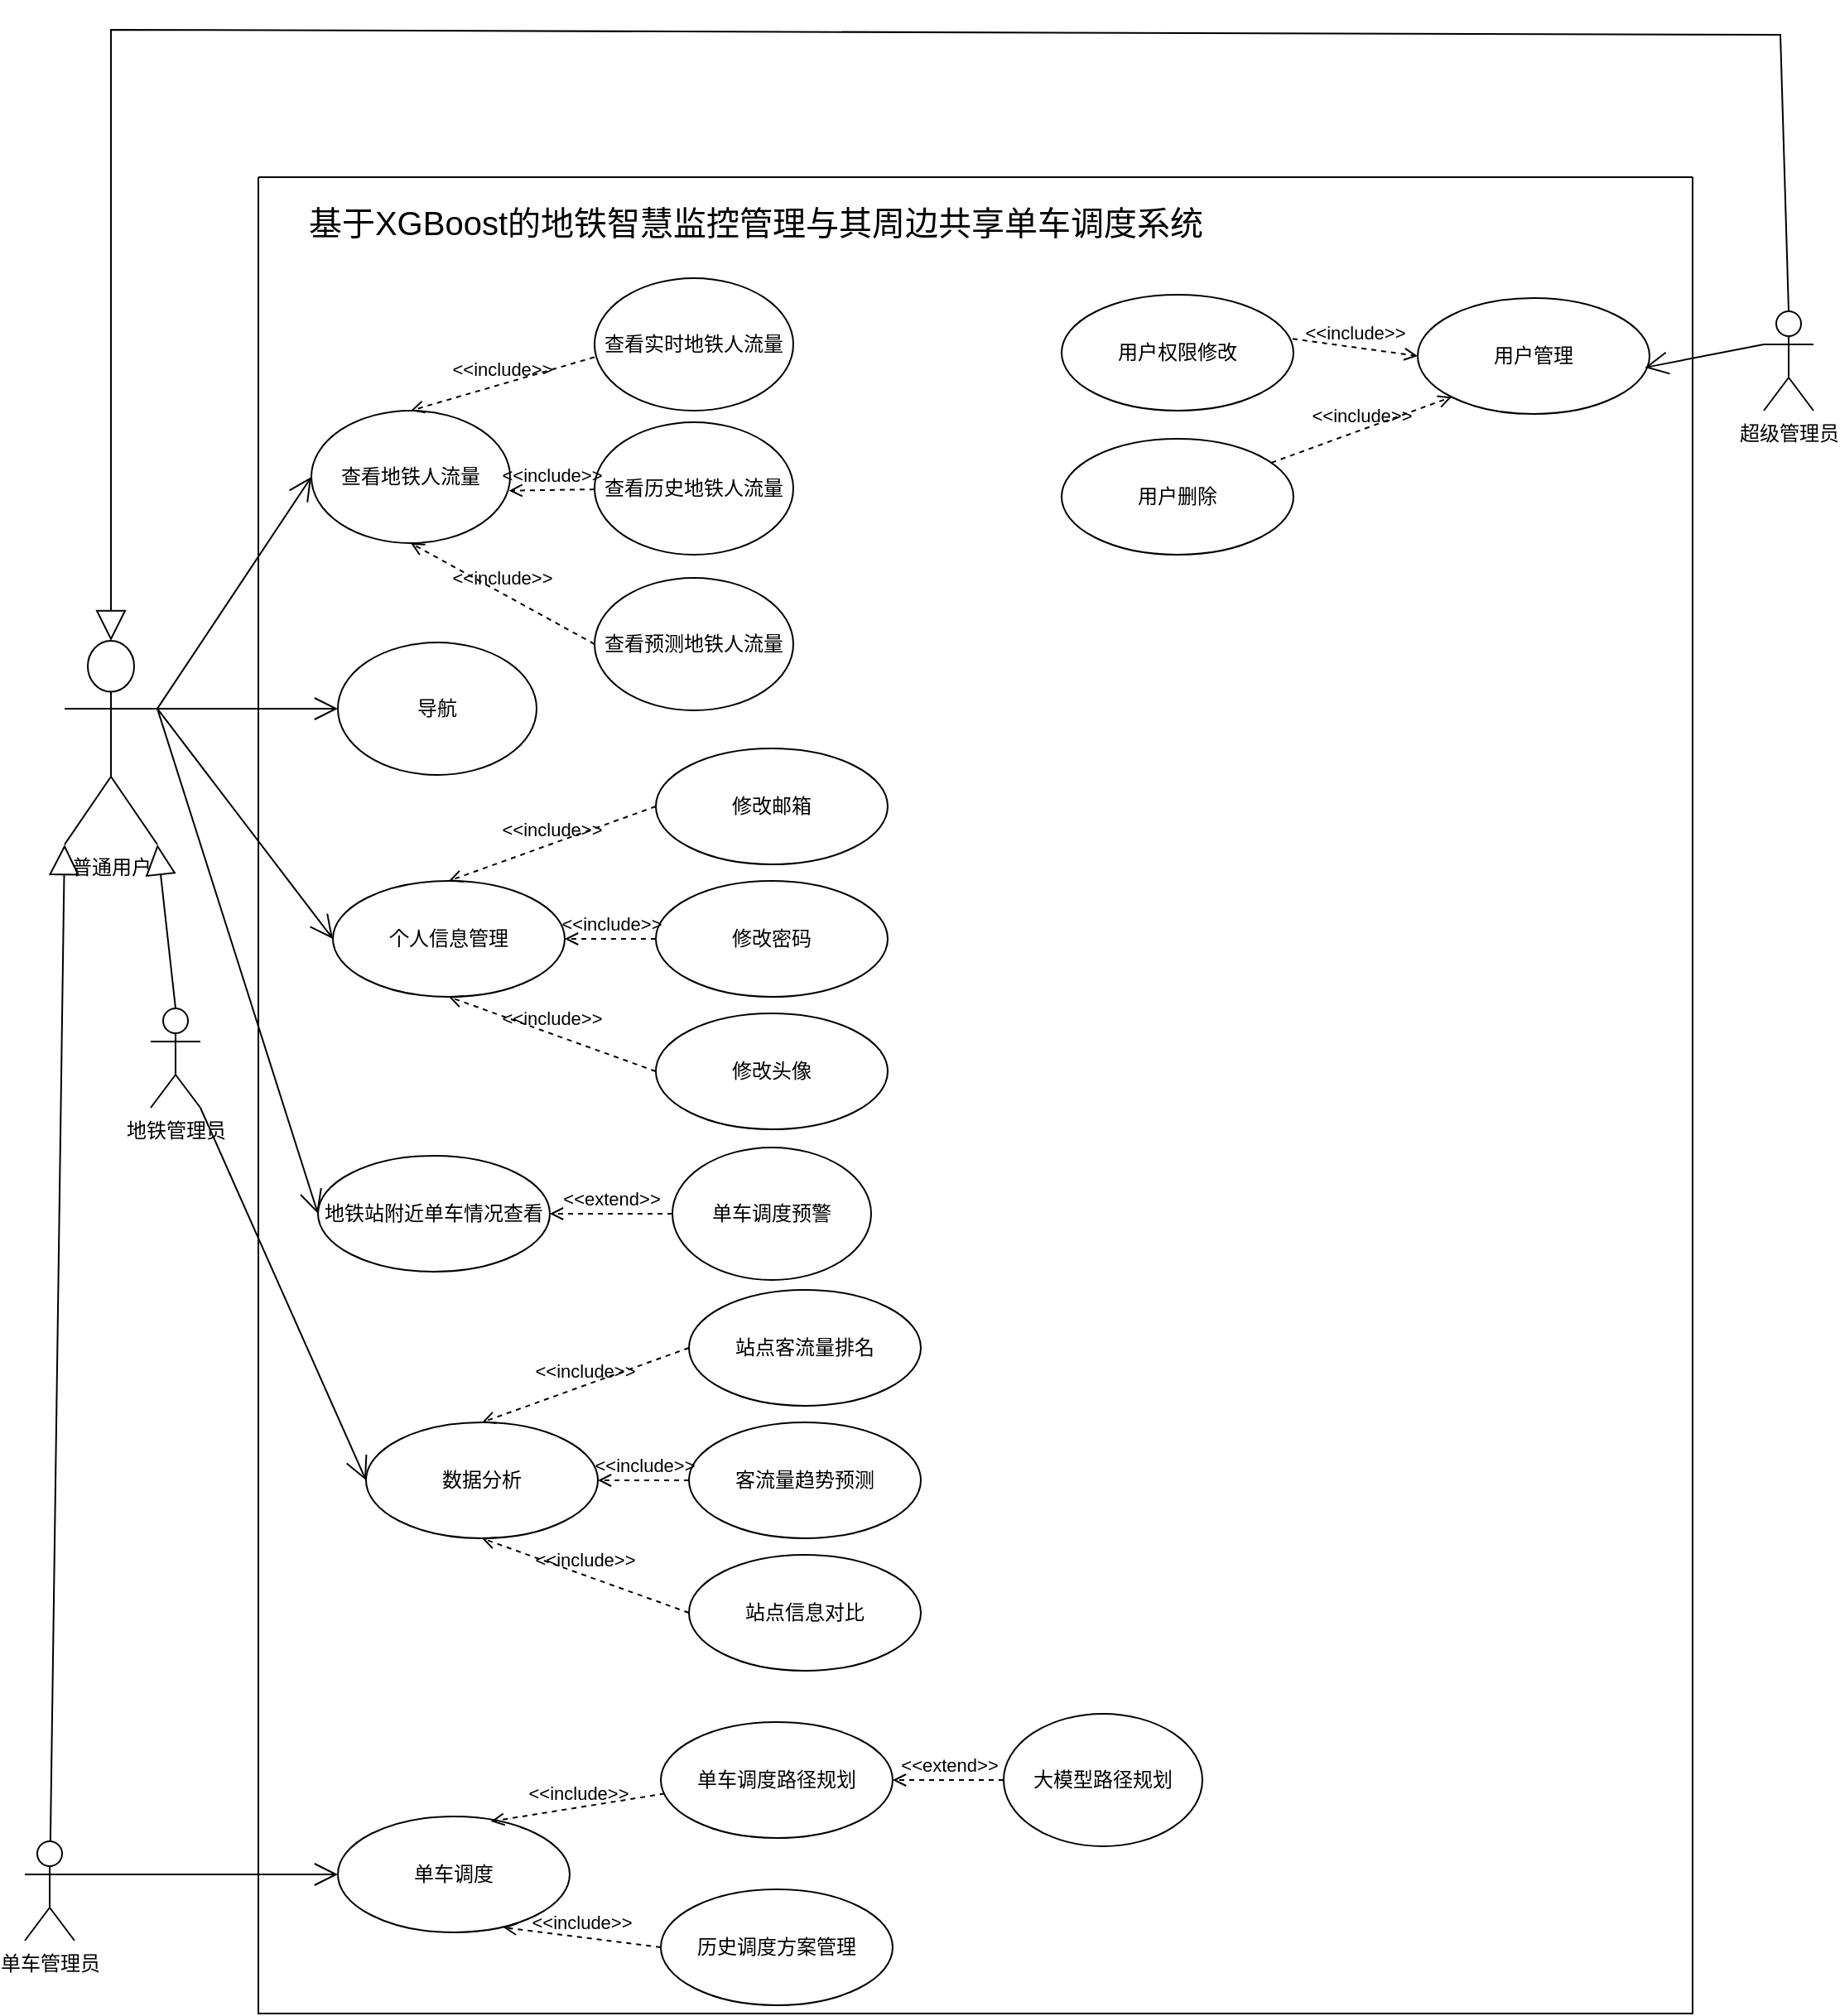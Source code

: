<mxfile version="28.0.5">
  <diagram name="第 1 页" id="o84kC3mVbSfqN-R0YSoq">
    <mxGraphModel dx="3797" dy="3374" grid="0" gridSize="10" guides="1" tooltips="1" connect="1" arrows="1" fold="1" page="1" pageScale="1" pageWidth="1169" pageHeight="1654" math="0" shadow="0">
      <root>
        <mxCell id="0" />
        <mxCell id="1" parent="0" />
        <mxCell id="z2yshtgwUrTWsipl_77C-1" value="单车管理员" style="shape=umlActor;verticalLabelPosition=bottom;verticalAlign=top;html=1;" parent="1" vertex="1">
          <mxGeometry x="-20" y="905" width="30" height="60" as="geometry" />
        </mxCell>
        <mxCell id="z2yshtgwUrTWsipl_77C-4" value="地铁管理员" style="shape=umlActor;verticalLabelPosition=bottom;verticalAlign=top;html=1;" parent="1" vertex="1">
          <mxGeometry x="56" y="402" width="30" height="60" as="geometry" />
        </mxCell>
        <mxCell id="z2yshtgwUrTWsipl_77C-5" value="普通用户" style="shape=umlActor;verticalLabelPosition=bottom;verticalAlign=top;html=1;" parent="1" vertex="1">
          <mxGeometry x="4" y="180" width="56" height="123" as="geometry" />
        </mxCell>
        <mxCell id="z2yshtgwUrTWsipl_77C-6" value="超级管理员" style="shape=umlActor;verticalLabelPosition=bottom;verticalAlign=top;html=1;" parent="1" vertex="1">
          <mxGeometry x="1030" y="-19" width="30" height="60" as="geometry" />
        </mxCell>
        <mxCell id="z2yshtgwUrTWsipl_77C-11" value="" style="swimlane;startSize=0;" parent="1" vertex="1">
          <mxGeometry x="121" y="-100" width="866" height="1109" as="geometry" />
        </mxCell>
        <mxCell id="z2yshtgwUrTWsipl_77C-12" value="查看实时地铁人流量" style="ellipse;whiteSpace=wrap;html=1;" parent="z2yshtgwUrTWsipl_77C-11" vertex="1">
          <mxGeometry x="203" y="61" width="120" height="80" as="geometry" />
        </mxCell>
        <mxCell id="z2yshtgwUrTWsipl_77C-20" value="查看地铁人流量" style="ellipse;whiteSpace=wrap;html=1;" parent="z2yshtgwUrTWsipl_77C-11" vertex="1">
          <mxGeometry x="32" y="141" width="120" height="80" as="geometry" />
        </mxCell>
        <mxCell id="z2yshtgwUrTWsipl_77C-18" value="查看历史地铁人流量" style="ellipse;whiteSpace=wrap;html=1;" parent="z2yshtgwUrTWsipl_77C-11" vertex="1">
          <mxGeometry x="203" y="148" width="120" height="80" as="geometry" />
        </mxCell>
        <mxCell id="z2yshtgwUrTWsipl_77C-19" value="查看预测地铁人流量" style="ellipse;whiteSpace=wrap;html=1;" parent="z2yshtgwUrTWsipl_77C-11" vertex="1">
          <mxGeometry x="203" y="242" width="120" height="80" as="geometry" />
        </mxCell>
        <mxCell id="z2yshtgwUrTWsipl_77C-22" value="&amp;lt;&amp;lt;include&amp;gt;&amp;gt;" style="html=1;verticalAlign=bottom;labelBackgroundColor=none;endArrow=open;endFill=0;dashed=1;rounded=0;entryX=0.5;entryY=0;entryDx=0;entryDy=0;exitX=0;exitY=0.596;exitDx=0;exitDy=0;exitPerimeter=0;" parent="z2yshtgwUrTWsipl_77C-11" source="z2yshtgwUrTWsipl_77C-12" target="z2yshtgwUrTWsipl_77C-20" edge="1">
          <mxGeometry width="160" relative="1" as="geometry">
            <mxPoint x="186" y="70.5" as="sourcePoint" />
            <mxPoint x="346" y="70.5" as="targetPoint" />
          </mxGeometry>
        </mxCell>
        <mxCell id="z2yshtgwUrTWsipl_77C-27" value="&amp;lt;&amp;lt;include&amp;gt;&amp;gt;" style="html=1;verticalAlign=bottom;labelBackgroundColor=none;endArrow=open;endFill=0;dashed=1;rounded=0;entryX=0.994;entryY=0.604;entryDx=0;entryDy=0;entryPerimeter=0;" parent="z2yshtgwUrTWsipl_77C-11" source="z2yshtgwUrTWsipl_77C-18" target="z2yshtgwUrTWsipl_77C-20" edge="1">
          <mxGeometry width="160" relative="1" as="geometry">
            <mxPoint x="146" y="231" as="sourcePoint" />
            <mxPoint x="292" y="231" as="targetPoint" />
          </mxGeometry>
        </mxCell>
        <mxCell id="z2yshtgwUrTWsipl_77C-28" value="&amp;lt;&amp;lt;include&amp;gt;&amp;gt;" style="html=1;verticalAlign=bottom;labelBackgroundColor=none;endArrow=open;endFill=0;dashed=1;rounded=0;entryX=0.5;entryY=1;entryDx=0;entryDy=0;exitX=0;exitY=0.5;exitDx=0;exitDy=0;" parent="z2yshtgwUrTWsipl_77C-11" source="z2yshtgwUrTWsipl_77C-19" target="z2yshtgwUrTWsipl_77C-20" edge="1">
          <mxGeometry width="160" relative="1" as="geometry">
            <mxPoint x="52" y="301" as="sourcePoint" />
            <mxPoint x="212" y="301" as="targetPoint" />
          </mxGeometry>
        </mxCell>
        <mxCell id="z2yshtgwUrTWsipl_77C-29" value="个人信息管理" style="ellipse;whiteSpace=wrap;html=1;" parent="z2yshtgwUrTWsipl_77C-11" vertex="1">
          <mxGeometry x="45" y="425" width="140" height="70" as="geometry" />
        </mxCell>
        <mxCell id="z2yshtgwUrTWsipl_77C-30" value="修改邮箱" style="ellipse;whiteSpace=wrap;html=1;" parent="z2yshtgwUrTWsipl_77C-11" vertex="1">
          <mxGeometry x="240" y="345" width="140" height="70" as="geometry" />
        </mxCell>
        <mxCell id="z2yshtgwUrTWsipl_77C-33" value="&amp;lt;&amp;lt;include&amp;gt;&amp;gt;" style="html=1;verticalAlign=bottom;labelBackgroundColor=none;endArrow=open;endFill=0;dashed=1;rounded=0;entryX=0.5;entryY=0;entryDx=0;entryDy=0;exitX=0;exitY=0.5;exitDx=0;exitDy=0;" parent="z2yshtgwUrTWsipl_77C-11" source="z2yshtgwUrTWsipl_77C-30" target="z2yshtgwUrTWsipl_77C-29" edge="1">
          <mxGeometry width="160" relative="1" as="geometry">
            <mxPoint x="90" y="385" as="sourcePoint" />
            <mxPoint x="250" y="385" as="targetPoint" />
          </mxGeometry>
        </mxCell>
        <mxCell id="z2yshtgwUrTWsipl_77C-32" value="修改头像" style="ellipse;whiteSpace=wrap;html=1;" parent="z2yshtgwUrTWsipl_77C-11" vertex="1">
          <mxGeometry x="240" y="505" width="140" height="70" as="geometry" />
        </mxCell>
        <mxCell id="z2yshtgwUrTWsipl_77C-35" value="&amp;lt;&amp;lt;include&amp;gt;&amp;gt;" style="html=1;verticalAlign=bottom;labelBackgroundColor=none;endArrow=open;endFill=0;dashed=1;rounded=0;entryX=0.5;entryY=1;entryDx=0;entryDy=0;exitX=0;exitY=0.5;exitDx=0;exitDy=0;" parent="z2yshtgwUrTWsipl_77C-11" source="z2yshtgwUrTWsipl_77C-32" target="z2yshtgwUrTWsipl_77C-29" edge="1">
          <mxGeometry width="160" relative="1" as="geometry">
            <mxPoint x="40" y="565" as="sourcePoint" />
            <mxPoint x="200" y="565" as="targetPoint" />
          </mxGeometry>
        </mxCell>
        <mxCell id="z2yshtgwUrTWsipl_77C-31" value="修改密码" style="ellipse;whiteSpace=wrap;html=1;" parent="z2yshtgwUrTWsipl_77C-11" vertex="1">
          <mxGeometry x="240" y="425" width="140" height="70" as="geometry" />
        </mxCell>
        <mxCell id="z2yshtgwUrTWsipl_77C-34" value="&amp;lt;&amp;lt;include&amp;gt;&amp;gt;" style="html=1;verticalAlign=bottom;labelBackgroundColor=none;endArrow=open;endFill=0;dashed=1;rounded=0;entryX=1;entryY=0.5;entryDx=0;entryDy=0;exitX=0;exitY=0.5;exitDx=0;exitDy=0;" parent="z2yshtgwUrTWsipl_77C-11" source="z2yshtgwUrTWsipl_77C-31" target="z2yshtgwUrTWsipl_77C-29" edge="1">
          <mxGeometry width="160" relative="1" as="geometry">
            <mxPoint x="200" y="525" as="sourcePoint" />
            <mxPoint x="360" y="525" as="targetPoint" />
          </mxGeometry>
        </mxCell>
        <mxCell id="z2yshtgwUrTWsipl_77C-45" value="导航" style="ellipse;whiteSpace=wrap;html=1;" parent="z2yshtgwUrTWsipl_77C-11" vertex="1">
          <mxGeometry x="48" y="281" width="120" height="80" as="geometry" />
        </mxCell>
        <mxCell id="z2yshtgwUrTWsipl_77C-54" value="数据分析" style="ellipse;whiteSpace=wrap;html=1;" parent="z2yshtgwUrTWsipl_77C-11" vertex="1">
          <mxGeometry x="65" y="752" width="140" height="70" as="geometry" />
        </mxCell>
        <mxCell id="z2yshtgwUrTWsipl_77C-55" value="站点客流量排名" style="ellipse;whiteSpace=wrap;html=1;" parent="z2yshtgwUrTWsipl_77C-11" vertex="1">
          <mxGeometry x="260" y="672" width="140" height="70" as="geometry" />
        </mxCell>
        <mxCell id="z2yshtgwUrTWsipl_77C-56" value="&amp;lt;&amp;lt;include&amp;gt;&amp;gt;" style="html=1;verticalAlign=bottom;labelBackgroundColor=none;endArrow=open;endFill=0;dashed=1;rounded=0;entryX=0.5;entryY=0;entryDx=0;entryDy=0;exitX=0;exitY=0.5;exitDx=0;exitDy=0;" parent="z2yshtgwUrTWsipl_77C-11" source="z2yshtgwUrTWsipl_77C-55" target="z2yshtgwUrTWsipl_77C-54" edge="1">
          <mxGeometry width="160" relative="1" as="geometry">
            <mxPoint x="110" y="712" as="sourcePoint" />
            <mxPoint x="270" y="712" as="targetPoint" />
          </mxGeometry>
        </mxCell>
        <mxCell id="z2yshtgwUrTWsipl_77C-57" value="站点信息对比" style="ellipse;whiteSpace=wrap;html=1;" parent="z2yshtgwUrTWsipl_77C-11" vertex="1">
          <mxGeometry x="260" y="832" width="140" height="70" as="geometry" />
        </mxCell>
        <mxCell id="z2yshtgwUrTWsipl_77C-58" value="&amp;lt;&amp;lt;include&amp;gt;&amp;gt;" style="html=1;verticalAlign=bottom;labelBackgroundColor=none;endArrow=open;endFill=0;dashed=1;rounded=0;entryX=0.5;entryY=1;entryDx=0;entryDy=0;exitX=0;exitY=0.5;exitDx=0;exitDy=0;" parent="z2yshtgwUrTWsipl_77C-11" source="z2yshtgwUrTWsipl_77C-57" target="z2yshtgwUrTWsipl_77C-54" edge="1">
          <mxGeometry width="160" relative="1" as="geometry">
            <mxPoint x="60" y="892" as="sourcePoint" />
            <mxPoint x="220" y="892" as="targetPoint" />
          </mxGeometry>
        </mxCell>
        <mxCell id="z2yshtgwUrTWsipl_77C-59" value="客流量趋势预测" style="ellipse;whiteSpace=wrap;html=1;" parent="z2yshtgwUrTWsipl_77C-11" vertex="1">
          <mxGeometry x="260" y="752" width="140" height="70" as="geometry" />
        </mxCell>
        <mxCell id="z2yshtgwUrTWsipl_77C-60" value="&amp;lt;&amp;lt;include&amp;gt;&amp;gt;" style="html=1;verticalAlign=bottom;labelBackgroundColor=none;endArrow=open;endFill=0;dashed=1;rounded=0;entryX=1;entryY=0.5;entryDx=0;entryDy=0;exitX=0;exitY=0.5;exitDx=0;exitDy=0;" parent="z2yshtgwUrTWsipl_77C-11" source="z2yshtgwUrTWsipl_77C-59" target="z2yshtgwUrTWsipl_77C-54" edge="1">
          <mxGeometry width="160" relative="1" as="geometry">
            <mxPoint x="220" y="852" as="sourcePoint" />
            <mxPoint x="380" y="852" as="targetPoint" />
          </mxGeometry>
        </mxCell>
        <mxCell id="z2yshtgwUrTWsipl_77C-63" value="地铁站附近单车情况查看" style="ellipse;whiteSpace=wrap;html=1;" parent="z2yshtgwUrTWsipl_77C-11" vertex="1">
          <mxGeometry x="36" y="591" width="140" height="70" as="geometry" />
        </mxCell>
        <mxCell id="z2yshtgwUrTWsipl_77C-65" value="单车调度" style="ellipse;whiteSpace=wrap;html=1;" parent="z2yshtgwUrTWsipl_77C-11" vertex="1">
          <mxGeometry x="48" y="990" width="140" height="70" as="geometry" />
        </mxCell>
        <mxCell id="z2yshtgwUrTWsipl_77C-67" value="单车调度路径规划" style="ellipse;whiteSpace=wrap;html=1;" parent="z2yshtgwUrTWsipl_77C-11" vertex="1">
          <mxGeometry x="243" y="933" width="140" height="70" as="geometry" />
        </mxCell>
        <mxCell id="z2yshtgwUrTWsipl_77C-68" value="历史调度方案管理" style="ellipse;whiteSpace=wrap;html=1;" parent="z2yshtgwUrTWsipl_77C-11" vertex="1">
          <mxGeometry x="243" y="1034" width="140" height="70" as="geometry" />
        </mxCell>
        <mxCell id="z2yshtgwUrTWsipl_77C-69" value="用户管理" style="ellipse;whiteSpace=wrap;html=1;" parent="z2yshtgwUrTWsipl_77C-11" vertex="1">
          <mxGeometry x="700" y="73" width="140" height="70" as="geometry" />
        </mxCell>
        <mxCell id="z2yshtgwUrTWsipl_77C-70" value="用户权限修改" style="ellipse;whiteSpace=wrap;html=1;" parent="z2yshtgwUrTWsipl_77C-11" vertex="1">
          <mxGeometry x="485" y="71" width="140" height="70" as="geometry" />
        </mxCell>
        <mxCell id="z2yshtgwUrTWsipl_77C-71" value="用户删除" style="ellipse;whiteSpace=wrap;html=1;" parent="z2yshtgwUrTWsipl_77C-11" vertex="1">
          <mxGeometry x="485" y="158" width="140" height="70" as="geometry" />
        </mxCell>
        <mxCell id="z2yshtgwUrTWsipl_77C-72" value="&amp;lt;&amp;lt;include&amp;gt;&amp;gt;" style="html=1;verticalAlign=bottom;labelBackgroundColor=none;endArrow=open;endFill=0;dashed=1;rounded=0;exitX=0.017;exitY=0.617;exitDx=0;exitDy=0;exitPerimeter=0;entryX=0.66;entryY=0.043;entryDx=0;entryDy=0;entryPerimeter=0;" parent="z2yshtgwUrTWsipl_77C-11" source="z2yshtgwUrTWsipl_77C-67" target="z2yshtgwUrTWsipl_77C-65" edge="1">
          <mxGeometry width="160" relative="1" as="geometry">
            <mxPoint x="216" y="1013" as="sourcePoint" />
            <mxPoint x="376" y="1013" as="targetPoint" />
          </mxGeometry>
        </mxCell>
        <mxCell id="z2yshtgwUrTWsipl_77C-73" value="&amp;lt;&amp;lt;include&amp;gt;&amp;gt;" style="html=1;verticalAlign=bottom;labelBackgroundColor=none;endArrow=open;endFill=0;dashed=1;rounded=0;entryX=0.714;entryY=0.957;entryDx=0;entryDy=0;entryPerimeter=0;exitX=0;exitY=0.5;exitDx=0;exitDy=0;" parent="z2yshtgwUrTWsipl_77C-11" source="z2yshtgwUrTWsipl_77C-68" target="z2yshtgwUrTWsipl_77C-65" edge="1">
          <mxGeometry width="160" relative="1" as="geometry">
            <mxPoint x="117" y="1118" as="sourcePoint" />
            <mxPoint x="277" y="1118" as="targetPoint" />
          </mxGeometry>
        </mxCell>
        <mxCell id="z2yshtgwUrTWsipl_77C-74" value="&amp;lt;&amp;lt;include&amp;gt;&amp;gt;" style="html=1;verticalAlign=bottom;labelBackgroundColor=none;endArrow=open;endFill=0;dashed=1;rounded=0;exitX=0.996;exitY=0.38;exitDx=0;exitDy=0;exitPerimeter=0;entryX=0;entryY=0.5;entryDx=0;entryDy=0;" parent="z2yshtgwUrTWsipl_77C-11" source="z2yshtgwUrTWsipl_77C-70" target="z2yshtgwUrTWsipl_77C-69" edge="1">
          <mxGeometry width="160" relative="1" as="geometry">
            <mxPoint x="660" y="108" as="sourcePoint" />
            <mxPoint x="708.58" y="146.19" as="targetPoint" />
          </mxGeometry>
        </mxCell>
        <mxCell id="z2yshtgwUrTWsipl_77C-76" value="&amp;lt;&amp;lt;include&amp;gt;&amp;gt;" style="html=1;verticalAlign=bottom;labelBackgroundColor=none;endArrow=open;endFill=0;dashed=1;rounded=0;entryX=0;entryY=1;entryDx=0;entryDy=0;" parent="z2yshtgwUrTWsipl_77C-11" source="z2yshtgwUrTWsipl_77C-71" target="z2yshtgwUrTWsipl_77C-69" edge="1">
          <mxGeometry width="160" relative="1" as="geometry">
            <mxPoint x="250" y="153" as="sourcePoint" />
            <mxPoint x="717.54" y="183.5" as="targetPoint" />
          </mxGeometry>
        </mxCell>
        <mxCell id="ZwKTY1hSsgdUHBV-TZ1J-2" value="大模型路径规划" style="ellipse;whiteSpace=wrap;html=1;" vertex="1" parent="z2yshtgwUrTWsipl_77C-11">
          <mxGeometry x="450" y="928" width="120" height="80" as="geometry" />
        </mxCell>
        <mxCell id="ZwKTY1hSsgdUHBV-TZ1J-3" value="&amp;lt;&amp;lt;extend&amp;gt;&amp;gt;" style="html=1;verticalAlign=bottom;labelBackgroundColor=none;endArrow=open;endFill=0;dashed=1;rounded=0;entryX=1;entryY=0.5;entryDx=0;entryDy=0;exitX=0;exitY=0.5;exitDx=0;exitDy=0;" edge="1" parent="z2yshtgwUrTWsipl_77C-11" source="ZwKTY1hSsgdUHBV-TZ1J-2" target="z2yshtgwUrTWsipl_77C-67">
          <mxGeometry width="160" relative="1" as="geometry">
            <mxPoint x="499" y="875" as="sourcePoint" />
            <mxPoint x="659" y="875" as="targetPoint" />
          </mxGeometry>
        </mxCell>
        <mxCell id="ZwKTY1hSsgdUHBV-TZ1J-4" value="单车调度预警" style="ellipse;whiteSpace=wrap;html=1;" vertex="1" parent="z2yshtgwUrTWsipl_77C-11">
          <mxGeometry x="250" y="586" width="120" height="80" as="geometry" />
        </mxCell>
        <mxCell id="ZwKTY1hSsgdUHBV-TZ1J-5" value="&amp;lt;&amp;lt;extend&amp;gt;&amp;gt;" style="html=1;verticalAlign=bottom;labelBackgroundColor=none;endArrow=open;endFill=0;dashed=1;rounded=0;entryX=1;entryY=0.5;entryDx=0;entryDy=0;exitX=0;exitY=0.5;exitDx=0;exitDy=0;" edge="1" parent="z2yshtgwUrTWsipl_77C-11" source="ZwKTY1hSsgdUHBV-TZ1J-4" target="z2yshtgwUrTWsipl_77C-63">
          <mxGeometry width="160" relative="1" as="geometry">
            <mxPoint x="329" y="525" as="sourcePoint" />
            <mxPoint x="213" y="618" as="targetPoint" />
          </mxGeometry>
        </mxCell>
        <mxCell id="ZwKTY1hSsgdUHBV-TZ1J-6" value="&lt;span style=&quot;font-size: 20px;&quot;&gt;基于XGBoost的地铁智慧监控管理与其周边共享单车调度系统&lt;/span&gt;" style="text;html=1;align=center;verticalAlign=middle;whiteSpace=wrap;rounded=0;" vertex="1" parent="z2yshtgwUrTWsipl_77C-11">
          <mxGeometry x="8" y="12" width="585" height="30" as="geometry" />
        </mxCell>
        <mxCell id="z2yshtgwUrTWsipl_77C-38" value="" style="endArrow=block;endSize=16;endFill=0;html=1;rounded=0;entryX=1;entryY=1;entryDx=0;entryDy=0;entryPerimeter=0;exitX=0.5;exitY=0;exitDx=0;exitDy=0;exitPerimeter=0;" parent="1" source="z2yshtgwUrTWsipl_77C-4" target="z2yshtgwUrTWsipl_77C-5" edge="1">
          <mxGeometry width="160" relative="1" as="geometry">
            <mxPoint x="-50" y="330" as="sourcePoint" />
            <mxPoint x="110" y="330" as="targetPoint" />
          </mxGeometry>
        </mxCell>
        <mxCell id="z2yshtgwUrTWsipl_77C-39" value="" style="endArrow=block;endSize=16;endFill=0;html=1;rounded=0;entryX=0;entryY=1;entryDx=0;entryDy=0;entryPerimeter=0;" parent="1" source="z2yshtgwUrTWsipl_77C-1" target="z2yshtgwUrTWsipl_77C-5" edge="1">
          <mxGeometry width="160" relative="1" as="geometry">
            <mxPoint x="85" y="180" as="sourcePoint" />
            <mxPoint x="85" y="180" as="targetPoint" />
          </mxGeometry>
        </mxCell>
        <mxCell id="z2yshtgwUrTWsipl_77C-43" value="" style="endArrow=open;endFill=1;endSize=12;html=1;rounded=0;exitX=1;exitY=0.333;exitDx=0;exitDy=0;exitPerimeter=0;entryX=0;entryY=0.5;entryDx=0;entryDy=0;" parent="1" source="z2yshtgwUrTWsipl_77C-5" target="z2yshtgwUrTWsipl_77C-20" edge="1">
          <mxGeometry width="160" relative="1" as="geometry">
            <mxPoint x="70" y="180" as="sourcePoint" />
            <mxPoint x="230" y="180" as="targetPoint" />
            <Array as="points" />
          </mxGeometry>
        </mxCell>
        <mxCell id="z2yshtgwUrTWsipl_77C-44" value="" style="endArrow=open;endFill=1;endSize=12;html=1;rounded=0;exitX=1;exitY=0.333;exitDx=0;exitDy=0;exitPerimeter=0;entryX=0;entryY=0.5;entryDx=0;entryDy=0;" parent="1" source="z2yshtgwUrTWsipl_77C-5" target="z2yshtgwUrTWsipl_77C-29" edge="1">
          <mxGeometry width="160" relative="1" as="geometry">
            <mxPoint x="80" y="250" as="sourcePoint" />
            <mxPoint x="240" y="250" as="targetPoint" />
          </mxGeometry>
        </mxCell>
        <mxCell id="z2yshtgwUrTWsipl_77C-46" value="" style="endArrow=open;endFill=1;endSize=12;html=1;rounded=0;exitX=1;exitY=0.333;exitDx=0;exitDy=0;exitPerimeter=0;entryX=0;entryY=0.5;entryDx=0;entryDy=0;" parent="1" source="z2yshtgwUrTWsipl_77C-5" target="z2yshtgwUrTWsipl_77C-45" edge="1">
          <mxGeometry width="160" relative="1" as="geometry">
            <mxPoint x="78" y="230" as="sourcePoint" />
            <mxPoint x="238" y="230" as="targetPoint" />
          </mxGeometry>
        </mxCell>
        <mxCell id="z2yshtgwUrTWsipl_77C-62" value="" style="endArrow=open;endFill=1;endSize=12;html=1;rounded=0;exitX=1;exitY=1;exitDx=0;exitDy=0;exitPerimeter=0;entryX=0;entryY=0.5;entryDx=0;entryDy=0;" parent="1" source="z2yshtgwUrTWsipl_77C-4" target="z2yshtgwUrTWsipl_77C-54" edge="1">
          <mxGeometry width="160" relative="1" as="geometry">
            <mxPoint x="80" y="591" as="sourcePoint" />
            <mxPoint x="240" y="591" as="targetPoint" />
          </mxGeometry>
        </mxCell>
        <mxCell id="z2yshtgwUrTWsipl_77C-64" value="" style="endArrow=open;endFill=1;endSize=12;html=1;rounded=0;exitX=1;exitY=0.333;exitDx=0;exitDy=0;exitPerimeter=0;entryX=0;entryY=0.5;entryDx=0;entryDy=0;" parent="1" source="z2yshtgwUrTWsipl_77C-5" target="z2yshtgwUrTWsipl_77C-63" edge="1">
          <mxGeometry width="160" relative="1" as="geometry">
            <mxPoint x="50" y="533" as="sourcePoint" />
            <mxPoint x="210" y="533" as="targetPoint" />
          </mxGeometry>
        </mxCell>
        <mxCell id="z2yshtgwUrTWsipl_77C-66" value="" style="endArrow=open;endFill=1;endSize=12;html=1;rounded=0;exitX=1;exitY=0.333;exitDx=0;exitDy=0;exitPerimeter=0;entryX=0;entryY=0.5;entryDx=0;entryDy=0;" parent="1" source="z2yshtgwUrTWsipl_77C-1" target="z2yshtgwUrTWsipl_77C-65" edge="1">
          <mxGeometry width="160" relative="1" as="geometry">
            <mxPoint x="30" y="933" as="sourcePoint" />
            <mxPoint x="190" y="933" as="targetPoint" />
          </mxGeometry>
        </mxCell>
        <mxCell id="z2yshtgwUrTWsipl_77C-79" value="" style="endArrow=open;endFill=1;endSize=12;html=1;rounded=0;entryX=0.98;entryY=0.6;entryDx=0;entryDy=0;entryPerimeter=0;exitX=0;exitY=0.333;exitDx=0;exitDy=0;exitPerimeter=0;" parent="1" source="z2yshtgwUrTWsipl_77C-6" target="z2yshtgwUrTWsipl_77C-69" edge="1">
          <mxGeometry width="160" relative="1" as="geometry">
            <mxPoint x="762" y="187" as="sourcePoint" />
            <mxPoint x="922" y="187" as="targetPoint" />
          </mxGeometry>
        </mxCell>
        <mxCell id="z2yshtgwUrTWsipl_77C-80" value="" style="endArrow=block;endSize=16;endFill=0;html=1;rounded=0;entryX=0.5;entryY=0;entryDx=0;entryDy=0;entryPerimeter=0;exitX=0.5;exitY=0;exitDx=0;exitDy=0;exitPerimeter=0;" parent="1" source="z2yshtgwUrTWsipl_77C-6" target="z2yshtgwUrTWsipl_77C-5" edge="1">
          <mxGeometry width="160" relative="1" as="geometry">
            <mxPoint x="1017" y="-107" as="sourcePoint" />
            <mxPoint x="1006" y="-206" as="targetPoint" />
            <Array as="points">
              <mxPoint x="1040" y="-186" />
              <mxPoint x="32" y="-189" />
            </Array>
          </mxGeometry>
        </mxCell>
      </root>
    </mxGraphModel>
  </diagram>
</mxfile>
